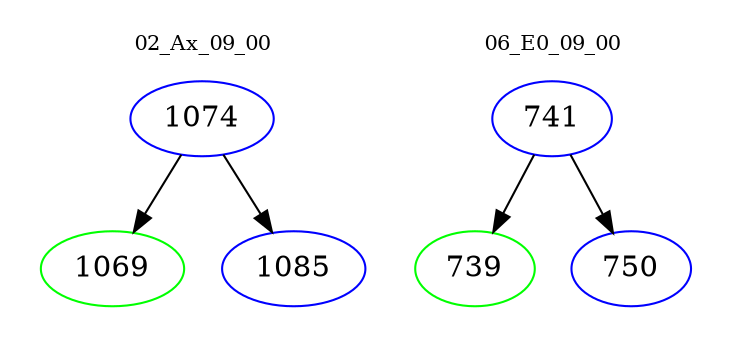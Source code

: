 digraph{
subgraph cluster_0 {
color = white
label = "02_Ax_09_00";
fontsize=10;
T0_1074 [label="1074", color="blue"]
T0_1074 -> T0_1069 [color="black"]
T0_1069 [label="1069", color="green"]
T0_1074 -> T0_1085 [color="black"]
T0_1085 [label="1085", color="blue"]
}
subgraph cluster_1 {
color = white
label = "06_E0_09_00";
fontsize=10;
T1_741 [label="741", color="blue"]
T1_741 -> T1_739 [color="black"]
T1_739 [label="739", color="green"]
T1_741 -> T1_750 [color="black"]
T1_750 [label="750", color="blue"]
}
}
